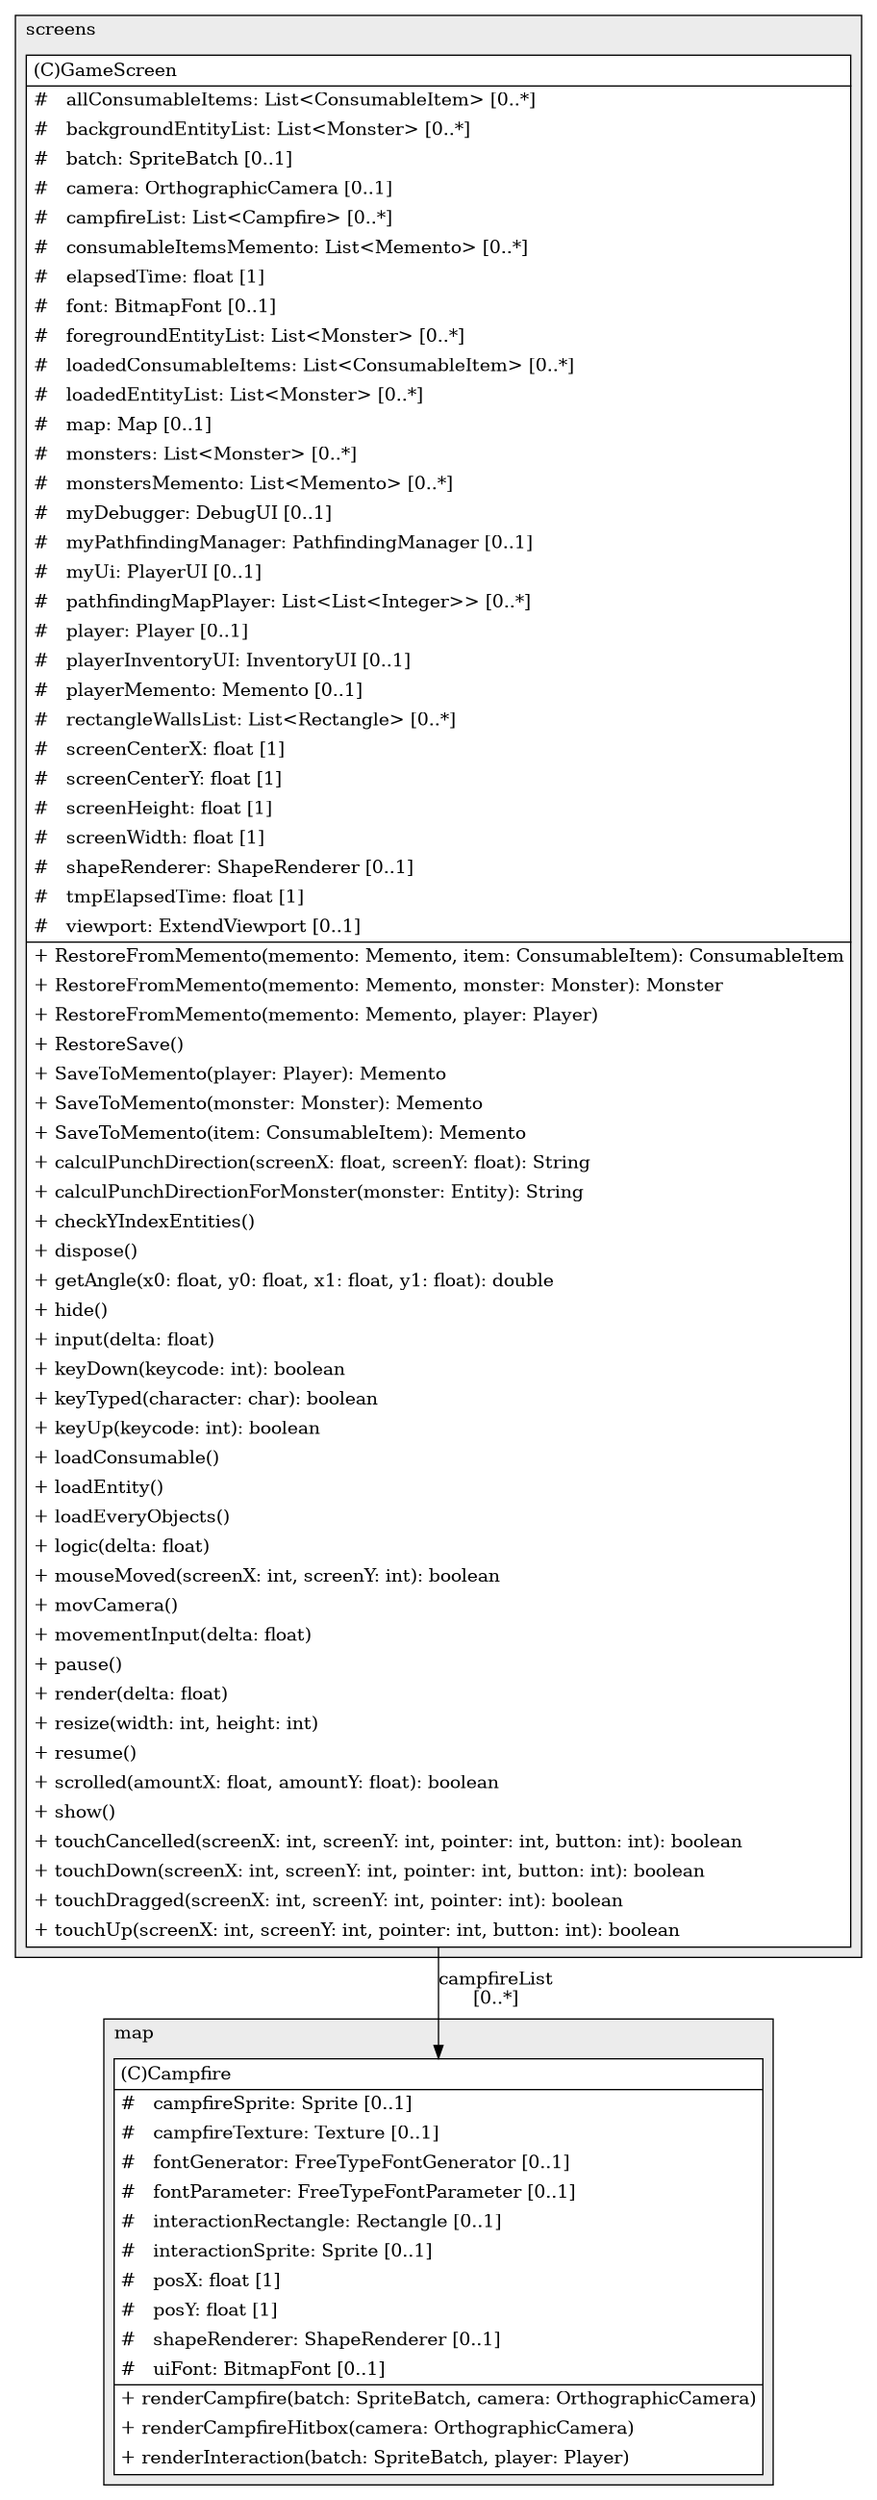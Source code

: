 @startuml

/' diagram meta data start
config=StructureConfiguration;
{
  "projectClassification": {
    "searchMode": "OpenProject", // OpenProject, AllProjects
    "includedProjects": "",
    "pathEndKeywords": "*.impl",
    "isClientPath": "",
    "isClientName": "",
    "isTestPath": "",
    "isTestName": "",
    "isMappingPath": "",
    "isMappingName": "",
    "isDataAccessPath": "",
    "isDataAccessName": "",
    "isDataStructurePath": "",
    "isDataStructureName": "",
    "isInterfaceStructuresPath": "",
    "isInterfaceStructuresName": "",
    "isEntryPointPath": "",
    "isEntryPointName": "",
    "treatFinalFieldsAsMandatory": false
  },
  "graphRestriction": {
    "classPackageExcludeFilter": "",
    "classPackageIncludeFilter": "",
    "classNameExcludeFilter": "",
    "classNameIncludeFilter": "",
    "methodNameExcludeFilter": "",
    "methodNameIncludeFilter": "",
    "removeByInheritance": "", // inheritance/annotation based filtering is done in a second step
    "removeByAnnotation": "",
    "removeByClassPackage": "", // cleanup the graph after inheritance/annotation based filtering is done
    "removeByClassName": "",
    "cutMappings": false,
    "cutEnum": true,
    "cutTests": true,
    "cutClient": true,
    "cutDataAccess": false,
    "cutInterfaceStructures": false,
    "cutDataStructures": false,
    "cutGetterAndSetter": true,
    "cutConstructors": true
  },
  "graphTraversal": {
    "forwardDepth": 6,
    "backwardDepth": 6,
    "classPackageExcludeFilter": "",
    "classPackageIncludeFilter": "",
    "classNameExcludeFilter": "",
    "classNameIncludeFilter": "",
    "methodNameExcludeFilter": "",
    "methodNameIncludeFilter": "",
    "hideMappings": false,
    "hideDataStructures": false,
    "hidePrivateMethods": true,
    "hideInterfaceCalls": true, // indirection: implementation -> interface (is hidden) -> implementation
    "onlyShowApplicationEntryPoints": false, // root node is included
    "useMethodCallsForStructureDiagram": "ForwardOnly" // ForwardOnly, BothDirections, No
  },
  "details": {
    "aggregation": "GroupByClass", // ByClass, GroupByClass, None
    "showClassGenericTypes": true,
    "showMethods": true,
    "showMethodParameterNames": true,
    "showMethodParameterTypes": true,
    "showMethodReturnType": true,
    "showPackageLevels": 2,
    "showDetailedClassStructure": true
  },
  "rootClass": "gamePackages.map.Campfire",
  "extensionCallbackMethod": "" // qualified.class.name#methodName - signature: public static String method(String)
}
diagram meta data end '/



digraph g {
    rankdir="TB"
    splines=polyline
    

'nodes 
subgraph cluster_107868 { 
   	label=map
	labeljust=l
	fillcolor="#ececec"
	style=filled
   
   Campfire1378293267[
	label=<<TABLE BORDER="1" CELLBORDER="0" CELLPADDING="4" CELLSPACING="0">
<TR><TD ALIGN="LEFT" >(C)Campfire</TD></TR>
<HR/>
<TR><TD ALIGN="LEFT" >#   campfireSprite: Sprite [0..1]</TD></TR>
<TR><TD ALIGN="LEFT" >#   campfireTexture: Texture [0..1]</TD></TR>
<TR><TD ALIGN="LEFT" >#   fontGenerator: FreeTypeFontGenerator [0..1]</TD></TR>
<TR><TD ALIGN="LEFT" >#   fontParameter: FreeTypeFontParameter [0..1]</TD></TR>
<TR><TD ALIGN="LEFT" >#   interactionRectangle: Rectangle [0..1]</TD></TR>
<TR><TD ALIGN="LEFT" >#   interactionSprite: Sprite [0..1]</TD></TR>
<TR><TD ALIGN="LEFT" >#   posX: float [1]</TD></TR>
<TR><TD ALIGN="LEFT" >#   posY: float [1]</TD></TR>
<TR><TD ALIGN="LEFT" >#   shapeRenderer: ShapeRenderer [0..1]</TD></TR>
<TR><TD ALIGN="LEFT" >#   uiFont: BitmapFont [0..1]</TD></TR>
<HR/>
<TR><TD ALIGN="LEFT" >+ renderCampfire(batch: SpriteBatch, camera: OrthographicCamera)</TD></TR>
<TR><TD ALIGN="LEFT" >+ renderCampfireHitbox(camera: OrthographicCamera)</TD></TR>
<TR><TD ALIGN="LEFT" >+ renderInteraction(batch: SpriteBatch, player: Player)</TD></TR>
</TABLE>>
	style=filled
	margin=0
	shape=plaintext
	fillcolor="#FFFFFF"
];
} 

subgraph cluster_1926385031 { 
   	label=screens
	labeljust=l
	fillcolor="#ececec"
	style=filled
   
   GameScreen593682840[
	label=<<TABLE BORDER="1" CELLBORDER="0" CELLPADDING="4" CELLSPACING="0">
<TR><TD ALIGN="LEFT" >(C)GameScreen</TD></TR>
<HR/>
<TR><TD ALIGN="LEFT" >#   allConsumableItems: List&lt;ConsumableItem&gt; [0..*]</TD></TR>
<TR><TD ALIGN="LEFT" >#   backgroundEntityList: List&lt;Monster&gt; [0..*]</TD></TR>
<TR><TD ALIGN="LEFT" >#   batch: SpriteBatch [0..1]</TD></TR>
<TR><TD ALIGN="LEFT" >#   camera: OrthographicCamera [0..1]</TD></TR>
<TR><TD ALIGN="LEFT" >#   campfireList: List&lt;Campfire&gt; [0..*]</TD></TR>
<TR><TD ALIGN="LEFT" >#   consumableItemsMemento: List&lt;Memento&gt; [0..*]</TD></TR>
<TR><TD ALIGN="LEFT" >#   elapsedTime: float [1]</TD></TR>
<TR><TD ALIGN="LEFT" >#   font: BitmapFont [0..1]</TD></TR>
<TR><TD ALIGN="LEFT" >#   foregroundEntityList: List&lt;Monster&gt; [0..*]</TD></TR>
<TR><TD ALIGN="LEFT" >#   loadedConsumableItems: List&lt;ConsumableItem&gt; [0..*]</TD></TR>
<TR><TD ALIGN="LEFT" >#   loadedEntityList: List&lt;Monster&gt; [0..*]</TD></TR>
<TR><TD ALIGN="LEFT" >#   map: Map [0..1]</TD></TR>
<TR><TD ALIGN="LEFT" >#   monsters: List&lt;Monster&gt; [0..*]</TD></TR>
<TR><TD ALIGN="LEFT" >#   monstersMemento: List&lt;Memento&gt; [0..*]</TD></TR>
<TR><TD ALIGN="LEFT" >#   myDebugger: DebugUI [0..1]</TD></TR>
<TR><TD ALIGN="LEFT" >#   myPathfindingManager: PathfindingManager [0..1]</TD></TR>
<TR><TD ALIGN="LEFT" >#   myUi: PlayerUI [0..1]</TD></TR>
<TR><TD ALIGN="LEFT" >#   pathfindingMapPlayer: List&lt;List&lt;Integer&gt;&gt; [0..*]</TD></TR>
<TR><TD ALIGN="LEFT" >#   player: Player [0..1]</TD></TR>
<TR><TD ALIGN="LEFT" >#   playerInventoryUI: InventoryUI [0..1]</TD></TR>
<TR><TD ALIGN="LEFT" >#   playerMemento: Memento [0..1]</TD></TR>
<TR><TD ALIGN="LEFT" >#   rectangleWallsList: List&lt;Rectangle&gt; [0..*]</TD></TR>
<TR><TD ALIGN="LEFT" >#   screenCenterX: float [1]</TD></TR>
<TR><TD ALIGN="LEFT" >#   screenCenterY: float [1]</TD></TR>
<TR><TD ALIGN="LEFT" >#   screenHeight: float [1]</TD></TR>
<TR><TD ALIGN="LEFT" >#   screenWidth: float [1]</TD></TR>
<TR><TD ALIGN="LEFT" >#   shapeRenderer: ShapeRenderer [0..1]</TD></TR>
<TR><TD ALIGN="LEFT" >#   tmpElapsedTime: float [1]</TD></TR>
<TR><TD ALIGN="LEFT" >#   viewport: ExtendViewport [0..1]</TD></TR>
<HR/>
<TR><TD ALIGN="LEFT" >+ RestoreFromMemento(memento: Memento, item: ConsumableItem): ConsumableItem</TD></TR>
<TR><TD ALIGN="LEFT" >+ RestoreFromMemento(memento: Memento, monster: Monster): Monster</TD></TR>
<TR><TD ALIGN="LEFT" >+ RestoreFromMemento(memento: Memento, player: Player)</TD></TR>
<TR><TD ALIGN="LEFT" >+ RestoreSave()</TD></TR>
<TR><TD ALIGN="LEFT" >+ SaveToMemento(player: Player): Memento</TD></TR>
<TR><TD ALIGN="LEFT" >+ SaveToMemento(monster: Monster): Memento</TD></TR>
<TR><TD ALIGN="LEFT" >+ SaveToMemento(item: ConsumableItem): Memento</TD></TR>
<TR><TD ALIGN="LEFT" >+ calculPunchDirection(screenX: float, screenY: float): String</TD></TR>
<TR><TD ALIGN="LEFT" >+ calculPunchDirectionForMonster(monster: Entity): String</TD></TR>
<TR><TD ALIGN="LEFT" >+ checkYIndexEntities()</TD></TR>
<TR><TD ALIGN="LEFT" >+ dispose()</TD></TR>
<TR><TD ALIGN="LEFT" >+ getAngle(x0: float, y0: float, x1: float, y1: float): double</TD></TR>
<TR><TD ALIGN="LEFT" >+ hide()</TD></TR>
<TR><TD ALIGN="LEFT" >+ input(delta: float)</TD></TR>
<TR><TD ALIGN="LEFT" >+ keyDown(keycode: int): boolean</TD></TR>
<TR><TD ALIGN="LEFT" >+ keyTyped(character: char): boolean</TD></TR>
<TR><TD ALIGN="LEFT" >+ keyUp(keycode: int): boolean</TD></TR>
<TR><TD ALIGN="LEFT" >+ loadConsumable()</TD></TR>
<TR><TD ALIGN="LEFT" >+ loadEntity()</TD></TR>
<TR><TD ALIGN="LEFT" >+ loadEveryObjects()</TD></TR>
<TR><TD ALIGN="LEFT" >+ logic(delta: float)</TD></TR>
<TR><TD ALIGN="LEFT" >+ mouseMoved(screenX: int, screenY: int): boolean</TD></TR>
<TR><TD ALIGN="LEFT" >+ movCamera()</TD></TR>
<TR><TD ALIGN="LEFT" >+ movementInput(delta: float)</TD></TR>
<TR><TD ALIGN="LEFT" >+ pause()</TD></TR>
<TR><TD ALIGN="LEFT" >+ render(delta: float)</TD></TR>
<TR><TD ALIGN="LEFT" >+ resize(width: int, height: int)</TD></TR>
<TR><TD ALIGN="LEFT" >+ resume()</TD></TR>
<TR><TD ALIGN="LEFT" >+ scrolled(amountX: float, amountY: float): boolean</TD></TR>
<TR><TD ALIGN="LEFT" >+ show()</TD></TR>
<TR><TD ALIGN="LEFT" >+ touchCancelled(screenX: int, screenY: int, pointer: int, button: int): boolean</TD></TR>
<TR><TD ALIGN="LEFT" >+ touchDown(screenX: int, screenY: int, pointer: int, button: int): boolean</TD></TR>
<TR><TD ALIGN="LEFT" >+ touchDragged(screenX: int, screenY: int, pointer: int): boolean</TD></TR>
<TR><TD ALIGN="LEFT" >+ touchUp(screenX: int, screenY: int, pointer: int, button: int): boolean</TD></TR>
</TABLE>>
	style=filled
	margin=0
	shape=plaintext
	fillcolor="#FFFFFF"
];
} 

'edges    
GameScreen593682840 -> Campfire1378293267[label="campfireList
[0..*]"];
    
}
@enduml